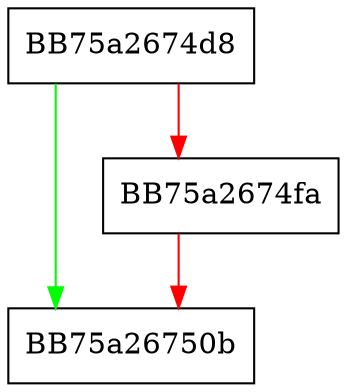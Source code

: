 digraph getbits {
  node [shape="box"];
  graph [splines=ortho];
  BB75a2674d8 -> BB75a26750b [color="green"];
  BB75a2674d8 -> BB75a2674fa [color="red"];
  BB75a2674fa -> BB75a26750b [color="red"];
}